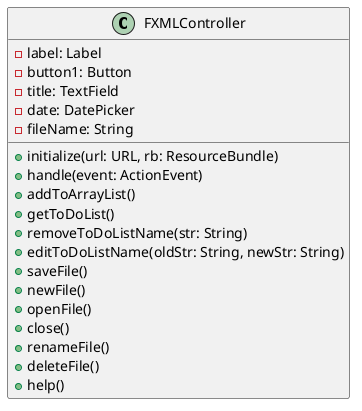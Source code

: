 /*
 *  UCF COP3330 Fall 2021 Assignment 4 Solution
 *  Copyright 2021 Riya Singh
 */
@startuml
class FXMLController
{
    - label: Label
    - button1: Button
    - title: TextField
    - date: DatePicker
    - fileName: String

    + initialize(url: URL, rb: ResourceBundle)
    + handle(event: ActionEvent)
    + addToArrayList()
    + getToDoList()
    + removeToDoListName(str: String)
    + editToDoListName(oldStr: String, newStr: String)
    + saveFile()
    + newFile()
    + openFile()
    + close()
    + renameFile()
    + deleteFile()
    + help()
}
@enduml